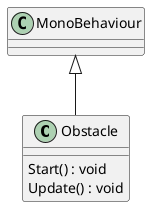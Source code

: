 @startuml
class Obstacle {
    Start() : void
    Update() : void
}
MonoBehaviour <|-- Obstacle
@enduml
